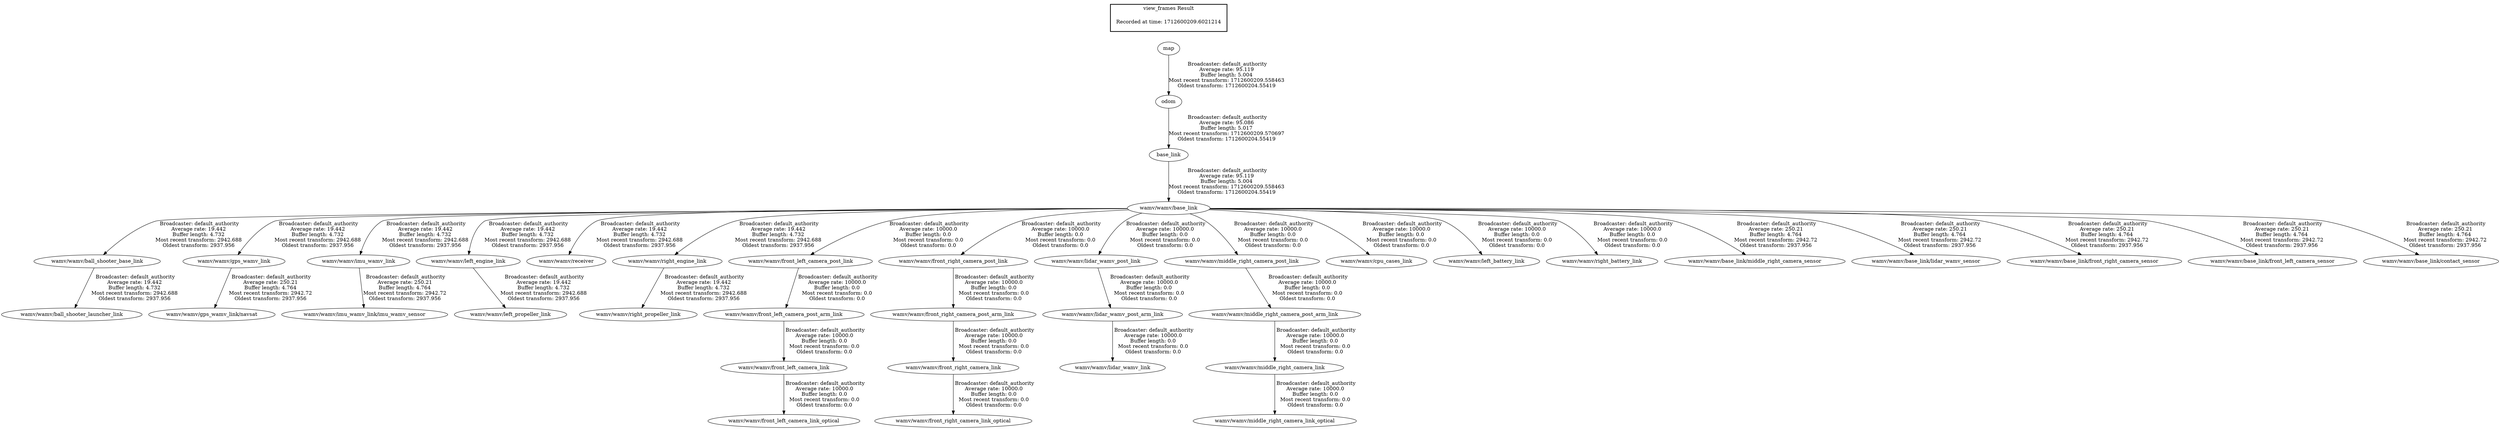 digraph G {
"wamv/wamv/base_link" -> "wamv/wamv/ball_shooter_base_link"[label=" Broadcaster: default_authority\nAverage rate: 19.442\nBuffer length: 4.732\nMost recent transform: 2942.688\nOldest transform: 2937.956\n"];
"base_link" -> "wamv/wamv/base_link"[label=" Broadcaster: default_authority\nAverage rate: 95.119\nBuffer length: 5.004\nMost recent transform: 1712600209.558463\nOldest transform: 1712600204.55419\n"];
"wamv/wamv/ball_shooter_base_link" -> "wamv/wamv/ball_shooter_launcher_link"[label=" Broadcaster: default_authority\nAverage rate: 19.442\nBuffer length: 4.732\nMost recent transform: 2942.688\nOldest transform: 2937.956\n"];
"wamv/wamv/base_link" -> "wamv/wamv/gps_wamv_link"[label=" Broadcaster: default_authority\nAverage rate: 19.442\nBuffer length: 4.732\nMost recent transform: 2942.688\nOldest transform: 2937.956\n"];
"wamv/wamv/base_link" -> "wamv/wamv/imu_wamv_link"[label=" Broadcaster: default_authority\nAverage rate: 19.442\nBuffer length: 4.732\nMost recent transform: 2942.688\nOldest transform: 2937.956\n"];
"wamv/wamv/base_link" -> "wamv/wamv/left_engine_link"[label=" Broadcaster: default_authority\nAverage rate: 19.442\nBuffer length: 4.732\nMost recent transform: 2942.688\nOldest transform: 2937.956\n"];
"wamv/wamv/left_engine_link" -> "wamv/wamv/left_propeller_link"[label=" Broadcaster: default_authority\nAverage rate: 19.442\nBuffer length: 4.732\nMost recent transform: 2942.688\nOldest transform: 2937.956\n"];
"wamv/wamv/base_link" -> "wamv/wamv/receiver"[label=" Broadcaster: default_authority\nAverage rate: 19.442\nBuffer length: 4.732\nMost recent transform: 2942.688\nOldest transform: 2937.956\n"];
"wamv/wamv/base_link" -> "wamv/wamv/right_engine_link"[label=" Broadcaster: default_authority\nAverage rate: 19.442\nBuffer length: 4.732\nMost recent transform: 2942.688\nOldest transform: 2937.956\n"];
"wamv/wamv/right_engine_link" -> "wamv/wamv/right_propeller_link"[label=" Broadcaster: default_authority\nAverage rate: 19.442\nBuffer length: 4.732\nMost recent transform: 2942.688\nOldest transform: 2937.956\n"];
"wamv/wamv/base_link" -> "wamv/wamv/front_left_camera_post_link"[label=" Broadcaster: default_authority\nAverage rate: 10000.0\nBuffer length: 0.0\nMost recent transform: 0.0\nOldest transform: 0.0\n"];
"wamv/wamv/base_link" -> "wamv/wamv/front_right_camera_post_link"[label=" Broadcaster: default_authority\nAverage rate: 10000.0\nBuffer length: 0.0\nMost recent transform: 0.0\nOldest transform: 0.0\n"];
"wamv/wamv/base_link" -> "wamv/wamv/lidar_wamv_post_link"[label=" Broadcaster: default_authority\nAverage rate: 10000.0\nBuffer length: 0.0\nMost recent transform: 0.0\nOldest transform: 0.0\n"];
"wamv/wamv/base_link" -> "wamv/wamv/middle_right_camera_post_link"[label=" Broadcaster: default_authority\nAverage rate: 10000.0\nBuffer length: 0.0\nMost recent transform: 0.0\nOldest transform: 0.0\n"];
"wamv/wamv/base_link" -> "wamv/wamv/cpu_cases_link"[label=" Broadcaster: default_authority\nAverage rate: 10000.0\nBuffer length: 0.0\nMost recent transform: 0.0\nOldest transform: 0.0\n"];
"wamv/wamv/front_left_camera_post_arm_link" -> "wamv/wamv/front_left_camera_link"[label=" Broadcaster: default_authority\nAverage rate: 10000.0\nBuffer length: 0.0\nMost recent transform: 0.0\nOldest transform: 0.0\n"];
"wamv/wamv/front_left_camera_post_link" -> "wamv/wamv/front_left_camera_post_arm_link"[label=" Broadcaster: default_authority\nAverage rate: 10000.0\nBuffer length: 0.0\nMost recent transform: 0.0\nOldest transform: 0.0\n"];
"wamv/wamv/front_left_camera_link" -> "wamv/wamv/front_left_camera_link_optical"[label=" Broadcaster: default_authority\nAverage rate: 10000.0\nBuffer length: 0.0\nMost recent transform: 0.0\nOldest transform: 0.0\n"];
"wamv/wamv/front_right_camera_post_arm_link" -> "wamv/wamv/front_right_camera_link"[label=" Broadcaster: default_authority\nAverage rate: 10000.0\nBuffer length: 0.0\nMost recent transform: 0.0\nOldest transform: 0.0\n"];
"wamv/wamv/front_right_camera_post_link" -> "wamv/wamv/front_right_camera_post_arm_link"[label=" Broadcaster: default_authority\nAverage rate: 10000.0\nBuffer length: 0.0\nMost recent transform: 0.0\nOldest transform: 0.0\n"];
"wamv/wamv/front_right_camera_link" -> "wamv/wamv/front_right_camera_link_optical"[label=" Broadcaster: default_authority\nAverage rate: 10000.0\nBuffer length: 0.0\nMost recent transform: 0.0\nOldest transform: 0.0\n"];
"wamv/wamv/base_link" -> "wamv/wamv/left_battery_link"[label=" Broadcaster: default_authority\nAverage rate: 10000.0\nBuffer length: 0.0\nMost recent transform: 0.0\nOldest transform: 0.0\n"];
"wamv/wamv/lidar_wamv_post_arm_link" -> "wamv/wamv/lidar_wamv_link"[label=" Broadcaster: default_authority\nAverage rate: 10000.0\nBuffer length: 0.0\nMost recent transform: 0.0\nOldest transform: 0.0\n"];
"wamv/wamv/lidar_wamv_post_link" -> "wamv/wamv/lidar_wamv_post_arm_link"[label=" Broadcaster: default_authority\nAverage rate: 10000.0\nBuffer length: 0.0\nMost recent transform: 0.0\nOldest transform: 0.0\n"];
"wamv/wamv/middle_right_camera_post_arm_link" -> "wamv/wamv/middle_right_camera_link"[label=" Broadcaster: default_authority\nAverage rate: 10000.0\nBuffer length: 0.0\nMost recent transform: 0.0\nOldest transform: 0.0\n"];
"wamv/wamv/middle_right_camera_post_link" -> "wamv/wamv/middle_right_camera_post_arm_link"[label=" Broadcaster: default_authority\nAverage rate: 10000.0\nBuffer length: 0.0\nMost recent transform: 0.0\nOldest transform: 0.0\n"];
"wamv/wamv/middle_right_camera_link" -> "wamv/wamv/middle_right_camera_link_optical"[label=" Broadcaster: default_authority\nAverage rate: 10000.0\nBuffer length: 0.0\nMost recent transform: 0.0\nOldest transform: 0.0\n"];
"wamv/wamv/base_link" -> "wamv/wamv/right_battery_link"[label=" Broadcaster: default_authority\nAverage rate: 10000.0\nBuffer length: 0.0\nMost recent transform: 0.0\nOldest transform: 0.0\n"];
"odom" -> "base_link"[label=" Broadcaster: default_authority\nAverage rate: 95.086\nBuffer length: 5.017\nMost recent transform: 1712600209.570697\nOldest transform: 1712600204.55419\n"];
"map" -> "odom"[label=" Broadcaster: default_authority\nAverage rate: 95.119\nBuffer length: 5.004\nMost recent transform: 1712600209.558463\nOldest transform: 1712600204.55419\n"];
"wamv/wamv/imu_wamv_link" -> "wamv/wamv/imu_wamv_link/imu_wamv_sensor"[label=" Broadcaster: default_authority\nAverage rate: 250.21\nBuffer length: 4.764\nMost recent transform: 2942.72\nOldest transform: 2937.956\n"];
"wamv/wamv/base_link" -> "wamv/wamv/base_link/middle_right_camera_sensor"[label=" Broadcaster: default_authority\nAverage rate: 250.21\nBuffer length: 4.764\nMost recent transform: 2942.72\nOldest transform: 2937.956\n"];
"wamv/wamv/base_link" -> "wamv/wamv/base_link/lidar_wamv_sensor"[label=" Broadcaster: default_authority\nAverage rate: 250.21\nBuffer length: 4.764\nMost recent transform: 2942.72\nOldest transform: 2937.956\n"];
"wamv/wamv/base_link" -> "wamv/wamv/base_link/front_right_camera_sensor"[label=" Broadcaster: default_authority\nAverage rate: 250.21\nBuffer length: 4.764\nMost recent transform: 2942.72\nOldest transform: 2937.956\n"];
"wamv/wamv/gps_wamv_link" -> "wamv/wamv/gps_wamv_link/navsat"[label=" Broadcaster: default_authority\nAverage rate: 250.21\nBuffer length: 4.764\nMost recent transform: 2942.72\nOldest transform: 2937.956\n"];
"wamv/wamv/base_link" -> "wamv/wamv/base_link/front_left_camera_sensor"[label=" Broadcaster: default_authority\nAverage rate: 250.21\nBuffer length: 4.764\nMost recent transform: 2942.72\nOldest transform: 2937.956\n"];
"wamv/wamv/base_link" -> "wamv/wamv/base_link/contact_sensor"[label=" Broadcaster: default_authority\nAverage rate: 250.21\nBuffer length: 4.764\nMost recent transform: 2942.72\nOldest transform: 2937.956\n"];
edge [style=invis];
 subgraph cluster_legend { style=bold; color=black; label ="view_frames Result";
"Recorded at time: 1712600209.6021214"[ shape=plaintext ] ;
}->"map";
}